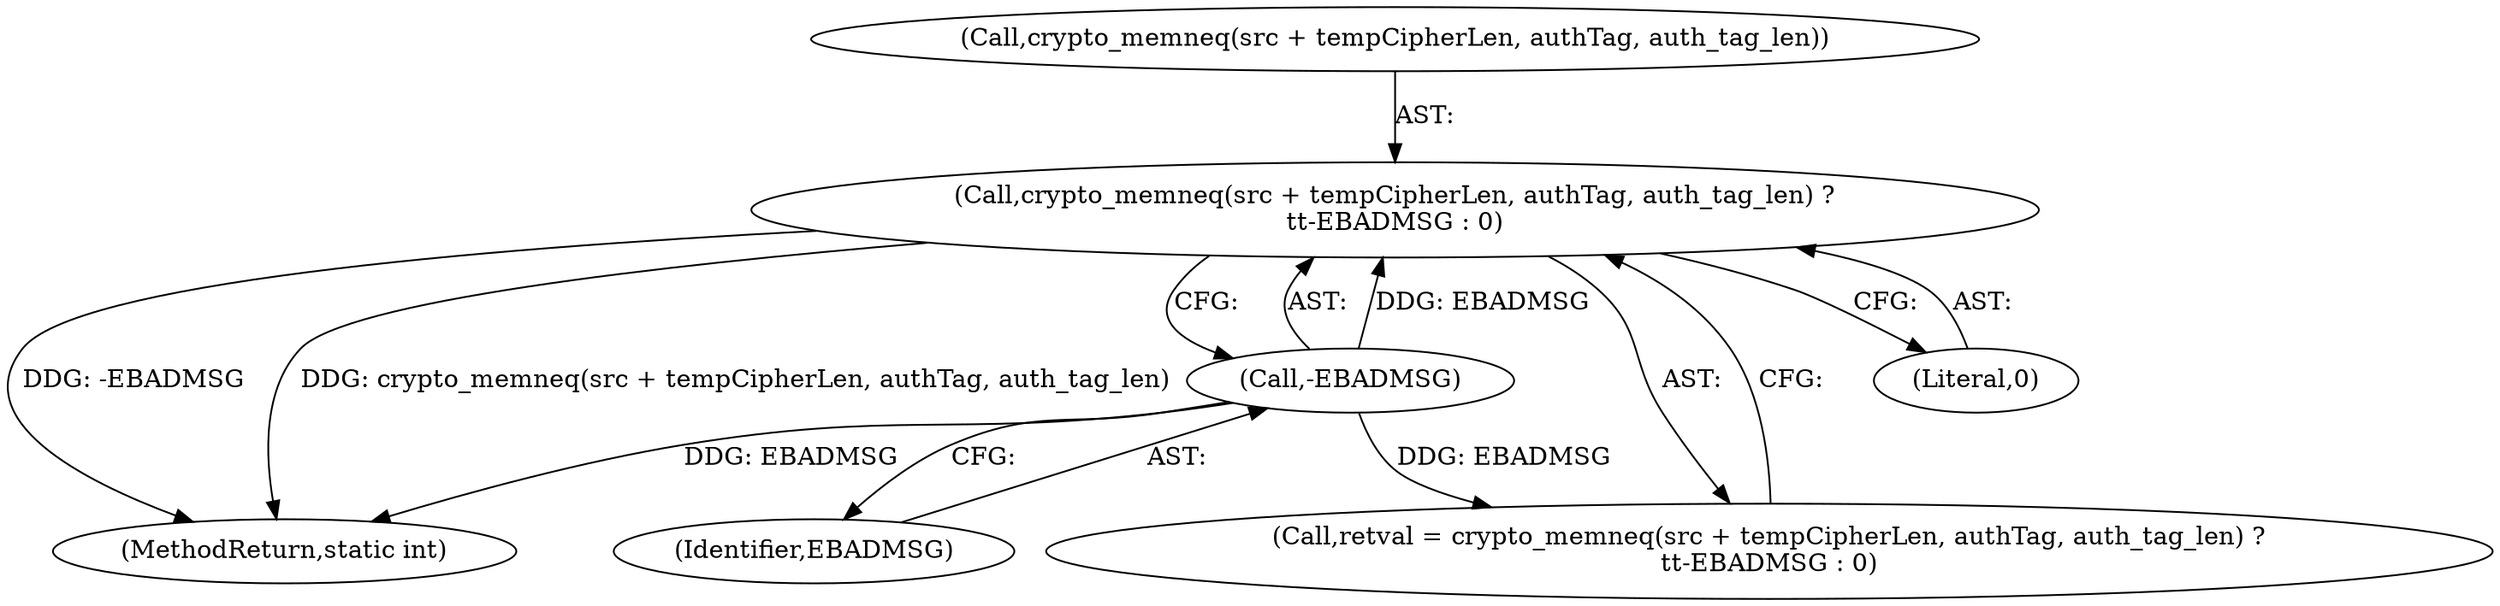 digraph "0_linux_ccfe8c3f7e52ae83155cb038753f4c75b774ca8a@API" {
"1000421" [label="(Call,crypto_memneq(src + tempCipherLen, authTag, auth_tag_len) ?\n\t\t-EBADMSG : 0)"];
"1000428" [label="(Call,-EBADMSG)"];
"1000430" [label="(Literal,0)"];
"1000481" [label="(MethodReturn,static int)"];
"1000428" [label="(Call,-EBADMSG)"];
"1000419" [label="(Call,retval = crypto_memneq(src + tempCipherLen, authTag, auth_tag_len) ?\n\t\t-EBADMSG : 0)"];
"1000429" [label="(Identifier,EBADMSG)"];
"1000422" [label="(Call,crypto_memneq(src + tempCipherLen, authTag, auth_tag_len))"];
"1000421" [label="(Call,crypto_memneq(src + tempCipherLen, authTag, auth_tag_len) ?\n\t\t-EBADMSG : 0)"];
"1000421" -> "1000419"  [label="AST: "];
"1000421" -> "1000428"  [label="CFG: "];
"1000421" -> "1000430"  [label="CFG: "];
"1000422" -> "1000421"  [label="AST: "];
"1000428" -> "1000421"  [label="AST: "];
"1000430" -> "1000421"  [label="AST: "];
"1000419" -> "1000421"  [label="CFG: "];
"1000421" -> "1000481"  [label="DDG: -EBADMSG"];
"1000421" -> "1000481"  [label="DDG: crypto_memneq(src + tempCipherLen, authTag, auth_tag_len)"];
"1000428" -> "1000421"  [label="DDG: EBADMSG"];
"1000428" -> "1000429"  [label="CFG: "];
"1000429" -> "1000428"  [label="AST: "];
"1000428" -> "1000481"  [label="DDG: EBADMSG"];
"1000428" -> "1000419"  [label="DDG: EBADMSG"];
}

